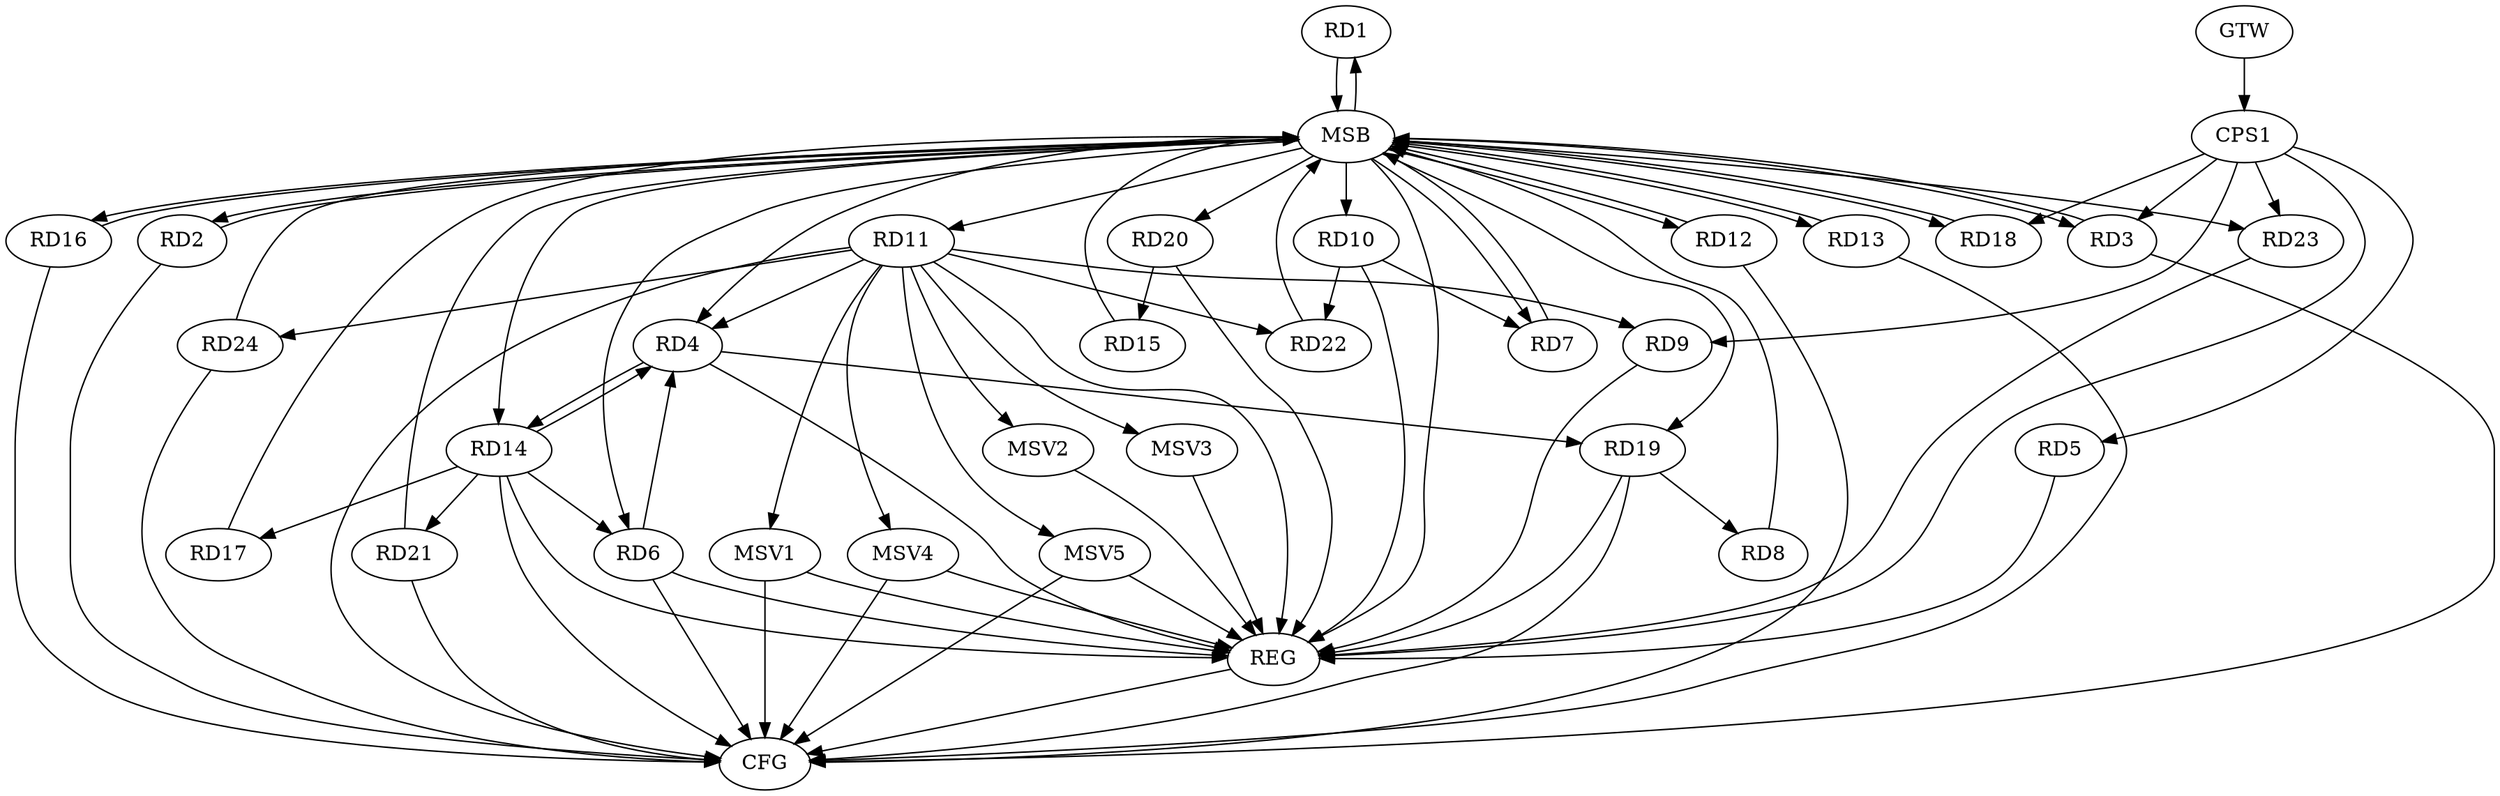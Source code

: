 strict digraph G {
  RD1 [ label="RD1" ];
  RD2 [ label="RD2" ];
  RD3 [ label="RD3" ];
  RD4 [ label="RD4" ];
  RD5 [ label="RD5" ];
  RD6 [ label="RD6" ];
  RD7 [ label="RD7" ];
  RD8 [ label="RD8" ];
  RD9 [ label="RD9" ];
  RD10 [ label="RD10" ];
  RD11 [ label="RD11" ];
  RD12 [ label="RD12" ];
  RD13 [ label="RD13" ];
  RD14 [ label="RD14" ];
  RD15 [ label="RD15" ];
  RD16 [ label="RD16" ];
  RD17 [ label="RD17" ];
  RD18 [ label="RD18" ];
  RD19 [ label="RD19" ];
  RD20 [ label="RD20" ];
  RD21 [ label="RD21" ];
  RD22 [ label="RD22" ];
  RD23 [ label="RD23" ];
  RD24 [ label="RD24" ];
  CPS1 [ label="CPS1" ];
  GTW [ label="GTW" ];
  REG [ label="REG" ];
  MSB [ label="MSB" ];
  CFG [ label="CFG" ];
  MSV1 [ label="MSV1" ];
  MSV2 [ label="MSV2" ];
  MSV3 [ label="MSV3" ];
  MSV4 [ label="MSV4" ];
  MSV5 [ label="MSV5" ];
  RD6 -> RD4;
  RD11 -> RD4;
  RD4 -> RD14;
  RD14 -> RD4;
  RD4 -> RD19;
  RD14 -> RD6;
  RD10 -> RD7;
  RD19 -> RD8;
  RD11 -> RD9;
  RD10 -> RD22;
  RD11 -> RD22;
  RD11 -> RD24;
  RD14 -> RD17;
  RD14 -> RD21;
  RD20 -> RD15;
  CPS1 -> RD3;
  CPS1 -> RD5;
  CPS1 -> RD9;
  CPS1 -> RD18;
  CPS1 -> RD23;
  GTW -> CPS1;
  RD4 -> REG;
  RD5 -> REG;
  RD6 -> REG;
  RD9 -> REG;
  RD10 -> REG;
  RD11 -> REG;
  RD14 -> REG;
  RD19 -> REG;
  RD20 -> REG;
  RD23 -> REG;
  CPS1 -> REG;
  RD1 -> MSB;
  MSB -> RD13;
  MSB -> REG;
  RD2 -> MSB;
  MSB -> RD4;
  MSB -> RD7;
  RD3 -> MSB;
  RD7 -> MSB;
  MSB -> RD1;
  MSB -> RD10;
  MSB -> RD12;
  MSB -> RD18;
  RD8 -> MSB;
  MSB -> RD6;
  MSB -> RD14;
  MSB -> RD16;
  RD12 -> MSB;
  RD13 -> MSB;
  MSB -> RD2;
  MSB -> RD3;
  RD15 -> MSB;
  RD16 -> MSB;
  MSB -> RD11;
  RD17 -> MSB;
  MSB -> RD19;
  MSB -> RD20;
  MSB -> RD23;
  RD18 -> MSB;
  RD21 -> MSB;
  RD22 -> MSB;
  RD24 -> MSB;
  RD16 -> CFG;
  RD13 -> CFG;
  RD6 -> CFG;
  RD12 -> CFG;
  RD24 -> CFG;
  RD14 -> CFG;
  RD2 -> CFG;
  RD11 -> CFG;
  RD19 -> CFG;
  RD21 -> CFG;
  RD3 -> CFG;
  REG -> CFG;
  RD11 -> MSV1;
  MSV1 -> REG;
  MSV1 -> CFG;
  RD11 -> MSV2;
  MSV2 -> REG;
  RD11 -> MSV3;
  MSV3 -> REG;
  RD11 -> MSV4;
  MSV4 -> REG;
  MSV4 -> CFG;
  RD11 -> MSV5;
  MSV5 -> REG;
  MSV5 -> CFG;
}

